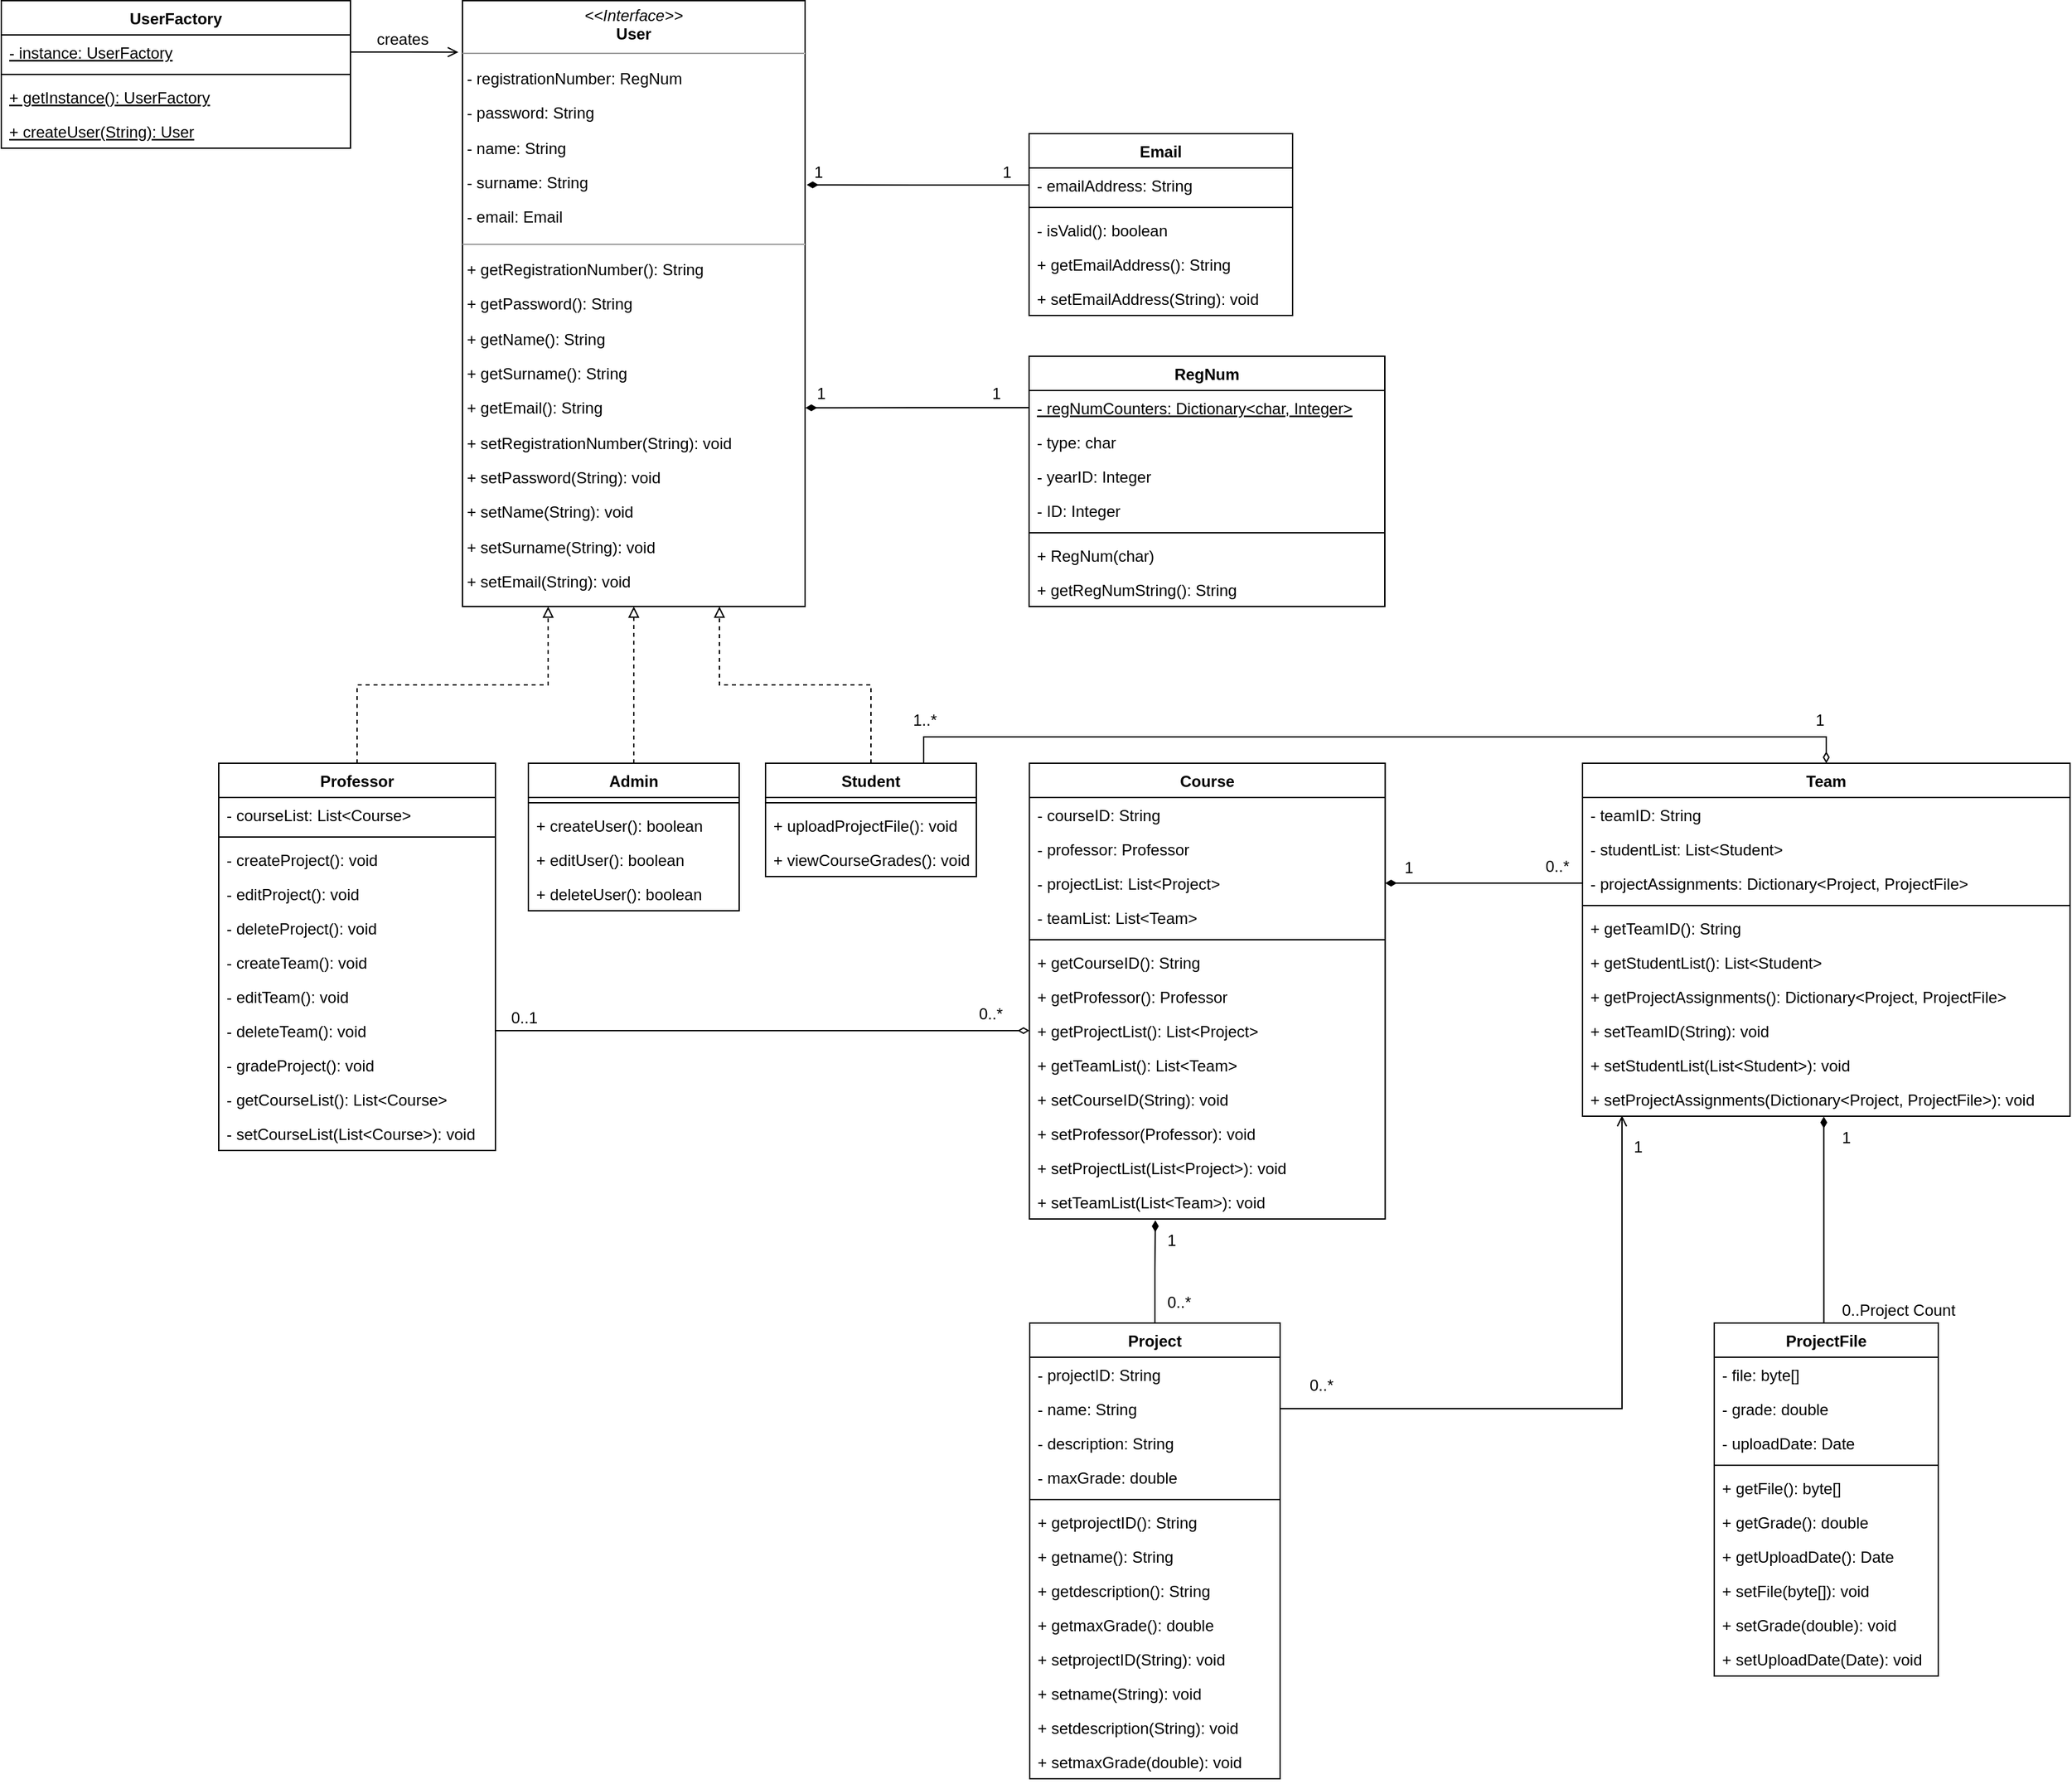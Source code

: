 <mxfile version="10.6.7" type="device"><diagram id="9WLGYYXJXkkvw9LjVPhM" name="Page-1"><mxGraphModel dx="1162" dy="695" grid="1" gridSize="10" guides="1" tooltips="1" connect="1" arrows="1" fold="1" page="1" pageScale="1" pageWidth="850" pageHeight="1100" math="0" shadow="0"><root><mxCell id="0"/><mxCell id="1" parent="0"/><mxCell id="fTc-Evs3JfpYbLIohD-S-1" value="&lt;p style=&quot;margin: 0px ; margin-top: 4px ; text-align: center&quot;&gt;&lt;i&gt;&amp;lt;&amp;lt;Interface&amp;gt;&amp;gt;&lt;/i&gt;&lt;br&gt;&lt;b&gt;User&lt;/b&gt;&lt;/p&gt;&lt;hr size=&quot;1&quot;&gt;&lt;p&gt;&amp;nbsp;- registrationNumber: RegNum&lt;/p&gt;&lt;p&gt;&amp;nbsp;- password: String&lt;/p&gt;&lt;p&gt;&amp;nbsp;- name: String&lt;/p&gt;&lt;p&gt;&amp;nbsp;- surname: String&lt;/p&gt;&lt;p&gt;&amp;nbsp;- email: Email&lt;/p&gt;&lt;hr size=&quot;1&quot;&gt;&lt;p&gt;&amp;nbsp;+ getRegistrationNumber(): String&lt;/p&gt;&lt;p&gt;&amp;nbsp;+ getPassword(): String&lt;/p&gt;&lt;p&gt;&amp;nbsp;+ getName(): String&lt;/p&gt;&lt;p&gt;&amp;nbsp;+ getSurname(): String&lt;/p&gt;&lt;p&gt;&amp;nbsp;+ getEmail(): String&lt;/p&gt;&lt;p&gt;&amp;nbsp;+ setRegistrationNumber(String): void&lt;/p&gt;&lt;p&gt;&amp;nbsp;+ setPassword(String): void&lt;/p&gt;&lt;p&gt;&amp;nbsp;+ setName(String): void&lt;/p&gt;&lt;p&gt;&amp;nbsp;+ setSurname(String): void&lt;/p&gt;&lt;p&gt;&amp;nbsp;+ setEmail(String): void&lt;/p&gt;" style="verticalAlign=top;align=left;overflow=fill;fontSize=12;fontFamily=Helvetica;html=1;fillColor=none;" parent="1" vertex="1"><mxGeometry x="360" y="23.5" width="260" height="460" as="geometry"/></mxCell><mxCell id="fTc-Evs3JfpYbLIohD-S-7" value="RegNum" style="swimlane;fontStyle=1;align=center;verticalAlign=top;childLayout=stackLayout;horizontal=1;startSize=26;horizontalStack=0;resizeParent=1;resizeParentMax=0;resizeLast=0;collapsible=1;marginBottom=0;" parent="1" vertex="1"><mxGeometry x="790" y="293.5" width="270" height="190" as="geometry"/></mxCell><mxCell id="fTc-Evs3JfpYbLIohD-S-19" value="- regNumCounters: Dictionary&lt;char, Integer&gt;" style="text;strokeColor=none;fillColor=none;align=left;verticalAlign=top;spacingLeft=4;spacingRight=4;overflow=hidden;rotatable=0;points=[[0,0.5],[1,0.5]];portConstraint=eastwest;fontStyle=4" parent="fTc-Evs3JfpYbLIohD-S-7" vertex="1"><mxGeometry y="26" width="270" height="26" as="geometry"/></mxCell><mxCell id="fTc-Evs3JfpYbLIohD-S-8" value="- type: char" style="text;strokeColor=none;fillColor=none;align=left;verticalAlign=top;spacingLeft=4;spacingRight=4;overflow=hidden;rotatable=0;points=[[0,0.5],[1,0.5]];portConstraint=eastwest;" parent="fTc-Evs3JfpYbLIohD-S-7" vertex="1"><mxGeometry y="52" width="270" height="26" as="geometry"/></mxCell><mxCell id="fTc-Evs3JfpYbLIohD-S-11" value="- yearID: Integer" style="text;strokeColor=none;fillColor=none;align=left;verticalAlign=top;spacingLeft=4;spacingRight=4;overflow=hidden;rotatable=0;points=[[0,0.5],[1,0.5]];portConstraint=eastwest;" parent="fTc-Evs3JfpYbLIohD-S-7" vertex="1"><mxGeometry y="78" width="270" height="26" as="geometry"/></mxCell><mxCell id="fTc-Evs3JfpYbLIohD-S-12" value="- ID: Integer" style="text;strokeColor=none;fillColor=none;align=left;verticalAlign=top;spacingLeft=4;spacingRight=4;overflow=hidden;rotatable=0;points=[[0,0.5],[1,0.5]];portConstraint=eastwest;" parent="fTc-Evs3JfpYbLIohD-S-7" vertex="1"><mxGeometry y="104" width="270" height="26" as="geometry"/></mxCell><mxCell id="fTc-Evs3JfpYbLIohD-S-9" value="" style="line;strokeWidth=1;fillColor=none;align=left;verticalAlign=middle;spacingTop=-1;spacingLeft=3;spacingRight=3;rotatable=0;labelPosition=right;points=[];portConstraint=eastwest;" parent="fTc-Evs3JfpYbLIohD-S-7" vertex="1"><mxGeometry y="130" width="270" height="8" as="geometry"/></mxCell><mxCell id="fTc-Evs3JfpYbLIohD-S-10" value="+ RegNum(char)" style="text;strokeColor=none;fillColor=none;align=left;verticalAlign=top;spacingLeft=4;spacingRight=4;overflow=hidden;rotatable=0;points=[[0,0.5],[1,0.5]];portConstraint=eastwest;" parent="fTc-Evs3JfpYbLIohD-S-7" vertex="1"><mxGeometry y="138" width="270" height="26" as="geometry"/></mxCell><mxCell id="fTc-Evs3JfpYbLIohD-S-24" value="+ getRegNumString(): String" style="text;strokeColor=none;fillColor=none;align=left;verticalAlign=top;spacingLeft=4;spacingRight=4;overflow=hidden;rotatable=0;points=[[0,0.5],[1,0.5]];portConstraint=eastwest;" parent="fTc-Evs3JfpYbLIohD-S-7" vertex="1"><mxGeometry y="164" width="270" height="26" as="geometry"/></mxCell><mxCell id="fTc-Evs3JfpYbLIohD-S-140" style="edgeStyle=orthogonalEdgeStyle;rounded=0;orthogonalLoop=1;jettySize=auto;html=1;exitX=0.5;exitY=0;exitDx=0;exitDy=0;entryX=0.5;entryY=1;entryDx=0;entryDy=0;endArrow=block;endFill=0;dashed=1;" parent="1" source="fTc-Evs3JfpYbLIohD-S-25" target="fTc-Evs3JfpYbLIohD-S-1" edge="1"><mxGeometry relative="1" as="geometry"/></mxCell><mxCell id="fTc-Evs3JfpYbLIohD-S-25" value="Admin" style="swimlane;fontStyle=1;align=center;verticalAlign=top;childLayout=stackLayout;horizontal=1;startSize=26;horizontalStack=0;resizeParent=1;resizeParentMax=0;resizeLast=0;collapsible=1;marginBottom=0;fillColor=none;" parent="1" vertex="1"><mxGeometry x="410" y="602.5" width="160" height="112" as="geometry"/></mxCell><mxCell id="fTc-Evs3JfpYbLIohD-S-27" value="" style="line;strokeWidth=1;fillColor=none;align=left;verticalAlign=middle;spacingTop=-1;spacingLeft=3;spacingRight=3;rotatable=0;labelPosition=right;points=[];portConstraint=eastwest;" parent="fTc-Evs3JfpYbLIohD-S-25" vertex="1"><mxGeometry y="26" width="160" height="8" as="geometry"/></mxCell><mxCell id="fTc-Evs3JfpYbLIohD-S-28" value="+ createUser(): boolean" style="text;strokeColor=none;fillColor=none;align=left;verticalAlign=top;spacingLeft=4;spacingRight=4;overflow=hidden;rotatable=0;points=[[0,0.5],[1,0.5]];portConstraint=eastwest;" parent="fTc-Evs3JfpYbLIohD-S-25" vertex="1"><mxGeometry y="34" width="160" height="26" as="geometry"/></mxCell><mxCell id="fTc-Evs3JfpYbLIohD-S-38" value="+ editUser(): boolean" style="text;strokeColor=none;fillColor=none;align=left;verticalAlign=top;spacingLeft=4;spacingRight=4;overflow=hidden;rotatable=0;points=[[0,0.5],[1,0.5]];portConstraint=eastwest;" parent="fTc-Evs3JfpYbLIohD-S-25" vertex="1"><mxGeometry y="60" width="160" height="26" as="geometry"/></mxCell><mxCell id="fTc-Evs3JfpYbLIohD-S-39" value="+ deleteUser(): boolean" style="text;strokeColor=none;fillColor=none;align=left;verticalAlign=top;spacingLeft=4;spacingRight=4;overflow=hidden;rotatable=0;points=[[0,0.5],[1,0.5]];portConstraint=eastwest;" parent="fTc-Evs3JfpYbLIohD-S-25" vertex="1"><mxGeometry y="86" width="160" height="26" as="geometry"/></mxCell><mxCell id="fTc-Evs3JfpYbLIohD-S-144" style="edgeStyle=orthogonalEdgeStyle;rounded=0;orthogonalLoop=1;jettySize=auto;html=1;exitX=0.5;exitY=0;exitDx=0;exitDy=0;entryX=0.75;entryY=1;entryDx=0;entryDy=0;dashed=1;endArrow=block;endFill=0;" parent="1" source="fTc-Evs3JfpYbLIohD-S-29" target="fTc-Evs3JfpYbLIohD-S-1" edge="1"><mxGeometry relative="1" as="geometry"/></mxCell><mxCell id="fTc-Evs3JfpYbLIohD-S-29" value="Student" style="swimlane;fontStyle=1;align=center;verticalAlign=top;childLayout=stackLayout;horizontal=1;startSize=26;horizontalStack=0;resizeParent=1;resizeParentMax=0;resizeLast=0;collapsible=1;marginBottom=0;fillColor=none;" parent="1" vertex="1"><mxGeometry x="590" y="602.5" width="160" height="86" as="geometry"/></mxCell><mxCell id="fTc-Evs3JfpYbLIohD-S-31" value="" style="line;strokeWidth=1;fillColor=none;align=left;verticalAlign=middle;spacingTop=-1;spacingLeft=3;spacingRight=3;rotatable=0;labelPosition=right;points=[];portConstraint=eastwest;" parent="fTc-Evs3JfpYbLIohD-S-29" vertex="1"><mxGeometry y="26" width="160" height="8" as="geometry"/></mxCell><mxCell id="fTc-Evs3JfpYbLIohD-S-32" value="+ uploadProjectFile(): void" style="text;strokeColor=none;fillColor=none;align=left;verticalAlign=top;spacingLeft=4;spacingRight=4;overflow=hidden;rotatable=0;points=[[0,0.5],[1,0.5]];portConstraint=eastwest;" parent="fTc-Evs3JfpYbLIohD-S-29" vertex="1"><mxGeometry y="34" width="160" height="26" as="geometry"/></mxCell><mxCell id="fTc-Evs3JfpYbLIohD-S-40" value="+ viewCourseGrades(): void" style="text;strokeColor=none;fillColor=none;align=left;verticalAlign=top;spacingLeft=4;spacingRight=4;overflow=hidden;rotatable=0;points=[[0,0.5],[1,0.5]];portConstraint=eastwest;" parent="fTc-Evs3JfpYbLIohD-S-29" vertex="1"><mxGeometry y="60" width="160" height="26" as="geometry"/></mxCell><mxCell id="fTc-Evs3JfpYbLIohD-S-143" style="edgeStyle=orthogonalEdgeStyle;rounded=0;orthogonalLoop=1;jettySize=auto;html=1;exitX=0.5;exitY=0;exitDx=0;exitDy=0;entryX=0.25;entryY=1;entryDx=0;entryDy=0;dashed=1;endArrow=block;endFill=0;" parent="1" source="fTc-Evs3JfpYbLIohD-S-33" target="fTc-Evs3JfpYbLIohD-S-1" edge="1"><mxGeometry relative="1" as="geometry"/></mxCell><mxCell id="fTc-Evs3JfpYbLIohD-S-33" value="Professor" style="swimlane;fontStyle=1;align=center;verticalAlign=top;childLayout=stackLayout;horizontal=1;startSize=26;horizontalStack=0;resizeParent=1;resizeParentMax=0;resizeLast=0;collapsible=1;marginBottom=0;fillColor=none;" parent="1" vertex="1"><mxGeometry x="175" y="602.5" width="210" height="294" as="geometry"/></mxCell><mxCell id="fTc-Evs3JfpYbLIohD-S-34" value="- courseList: List&lt;Course&gt;" style="text;strokeColor=none;fillColor=none;align=left;verticalAlign=top;spacingLeft=4;spacingRight=4;overflow=hidden;rotatable=0;points=[[0,0.5],[1,0.5]];portConstraint=eastwest;" parent="fTc-Evs3JfpYbLIohD-S-33" vertex="1"><mxGeometry y="26" width="210" height="26" as="geometry"/></mxCell><mxCell id="fTc-Evs3JfpYbLIohD-S-35" value="" style="line;strokeWidth=1;fillColor=none;align=left;verticalAlign=middle;spacingTop=-1;spacingLeft=3;spacingRight=3;rotatable=0;labelPosition=right;points=[];portConstraint=eastwest;" parent="fTc-Evs3JfpYbLIohD-S-33" vertex="1"><mxGeometry y="52" width="210" height="8" as="geometry"/></mxCell><mxCell id="fTc-Evs3JfpYbLIohD-S-36" value="- createProject(): void" style="text;strokeColor=none;fillColor=none;align=left;verticalAlign=top;spacingLeft=4;spacingRight=4;overflow=hidden;rotatable=0;points=[[0,0.5],[1,0.5]];portConstraint=eastwest;" parent="fTc-Evs3JfpYbLIohD-S-33" vertex="1"><mxGeometry y="60" width="210" height="26" as="geometry"/></mxCell><mxCell id="fTc-Evs3JfpYbLIohD-S-112" value="- editProject(): void" style="text;strokeColor=none;fillColor=none;align=left;verticalAlign=top;spacingLeft=4;spacingRight=4;overflow=hidden;rotatable=0;points=[[0,0.5],[1,0.5]];portConstraint=eastwest;" parent="fTc-Evs3JfpYbLIohD-S-33" vertex="1"><mxGeometry y="86" width="210" height="26" as="geometry"/></mxCell><mxCell id="fTc-Evs3JfpYbLIohD-S-123" value="- deleteProject(): void" style="text;strokeColor=none;fillColor=none;align=left;verticalAlign=top;spacingLeft=4;spacingRight=4;overflow=hidden;rotatable=0;points=[[0,0.5],[1,0.5]];portConstraint=eastwest;" parent="fTc-Evs3JfpYbLIohD-S-33" vertex="1"><mxGeometry y="112" width="210" height="26" as="geometry"/></mxCell><mxCell id="fTc-Evs3JfpYbLIohD-S-124" value="- createTeam(): void" style="text;strokeColor=none;fillColor=none;align=left;verticalAlign=top;spacingLeft=4;spacingRight=4;overflow=hidden;rotatable=0;points=[[0,0.5],[1,0.5]];portConstraint=eastwest;" parent="fTc-Evs3JfpYbLIohD-S-33" vertex="1"><mxGeometry y="138" width="210" height="26" as="geometry"/></mxCell><mxCell id="fTc-Evs3JfpYbLIohD-S-125" value="- editTeam(): void" style="text;strokeColor=none;fillColor=none;align=left;verticalAlign=top;spacingLeft=4;spacingRight=4;overflow=hidden;rotatable=0;points=[[0,0.5],[1,0.5]];portConstraint=eastwest;" parent="fTc-Evs3JfpYbLIohD-S-33" vertex="1"><mxGeometry y="164" width="210" height="26" as="geometry"/></mxCell><mxCell id="fTc-Evs3JfpYbLIohD-S-126" value="- deleteTeam(): void" style="text;strokeColor=none;fillColor=none;align=left;verticalAlign=top;spacingLeft=4;spacingRight=4;overflow=hidden;rotatable=0;points=[[0,0.5],[1,0.5]];portConstraint=eastwest;" parent="fTc-Evs3JfpYbLIohD-S-33" vertex="1"><mxGeometry y="190" width="210" height="26" as="geometry"/></mxCell><mxCell id="fTc-Evs3JfpYbLIohD-S-127" value="- gradeProject(): void" style="text;strokeColor=none;fillColor=none;align=left;verticalAlign=top;spacingLeft=4;spacingRight=4;overflow=hidden;rotatable=0;points=[[0,0.5],[1,0.5]];portConstraint=eastwest;" parent="fTc-Evs3JfpYbLIohD-S-33" vertex="1"><mxGeometry y="216" width="210" height="26" as="geometry"/></mxCell><mxCell id="fTc-Evs3JfpYbLIohD-S-128" value="- getCourseList(): List&lt;Course&gt;" style="text;strokeColor=none;fillColor=none;align=left;verticalAlign=top;spacingLeft=4;spacingRight=4;overflow=hidden;rotatable=0;points=[[0,0.5],[1,0.5]];portConstraint=eastwest;" parent="fTc-Evs3JfpYbLIohD-S-33" vertex="1"><mxGeometry y="242" width="210" height="26" as="geometry"/></mxCell><mxCell id="fTc-Evs3JfpYbLIohD-S-129" value="- setCourseList(List&lt;Course&gt;): void" style="text;strokeColor=none;fillColor=none;align=left;verticalAlign=top;spacingLeft=4;spacingRight=4;overflow=hidden;rotatable=0;points=[[0,0.5],[1,0.5]];portConstraint=eastwest;" parent="fTc-Evs3JfpYbLIohD-S-33" vertex="1"><mxGeometry y="268" width="210" height="26" as="geometry"/></mxCell><mxCell id="fTc-Evs3JfpYbLIohD-S-41" value="Email" style="swimlane;fontStyle=1;align=center;verticalAlign=top;childLayout=stackLayout;horizontal=1;startSize=26;horizontalStack=0;resizeParent=1;resizeParentMax=0;resizeLast=0;collapsible=1;marginBottom=0;fillColor=none;" parent="1" vertex="1"><mxGeometry x="790" y="124.5" width="200" height="138" as="geometry"/></mxCell><mxCell id="fTc-Evs3JfpYbLIohD-S-42" value="- emailAddress: String" style="text;strokeColor=none;fillColor=none;align=left;verticalAlign=top;spacingLeft=4;spacingRight=4;overflow=hidden;rotatable=0;points=[[0,0.5],[1,0.5]];portConstraint=eastwest;" parent="fTc-Evs3JfpYbLIohD-S-41" vertex="1"><mxGeometry y="26" width="200" height="26" as="geometry"/></mxCell><mxCell id="fTc-Evs3JfpYbLIohD-S-43" value="" style="line;strokeWidth=1;fillColor=none;align=left;verticalAlign=middle;spacingTop=-1;spacingLeft=3;spacingRight=3;rotatable=0;labelPosition=right;points=[];portConstraint=eastwest;" parent="fTc-Evs3JfpYbLIohD-S-41" vertex="1"><mxGeometry y="52" width="200" height="8" as="geometry"/></mxCell><mxCell id="fTc-Evs3JfpYbLIohD-S-46" value="- isValid(): boolean" style="text;strokeColor=none;fillColor=none;align=left;verticalAlign=top;spacingLeft=4;spacingRight=4;overflow=hidden;rotatable=0;points=[[0,0.5],[1,0.5]];portConstraint=eastwest;" parent="fTc-Evs3JfpYbLIohD-S-41" vertex="1"><mxGeometry y="60" width="200" height="26" as="geometry"/></mxCell><mxCell id="fTc-Evs3JfpYbLIohD-S-44" value="+ getEmailAddress(): String" style="text;strokeColor=none;fillColor=none;align=left;verticalAlign=top;spacingLeft=4;spacingRight=4;overflow=hidden;rotatable=0;points=[[0,0.5],[1,0.5]];portConstraint=eastwest;" parent="fTc-Evs3JfpYbLIohD-S-41" vertex="1"><mxGeometry y="86" width="200" height="26" as="geometry"/></mxCell><mxCell id="fTc-Evs3JfpYbLIohD-S-45" value="+ setEmailAddress(String): void" style="text;strokeColor=none;fillColor=none;align=left;verticalAlign=top;spacingLeft=4;spacingRight=4;overflow=hidden;rotatable=0;points=[[0,0.5],[1,0.5]];portConstraint=eastwest;" parent="fTc-Evs3JfpYbLIohD-S-41" vertex="1"><mxGeometry y="112" width="200" height="26" as="geometry"/></mxCell><mxCell id="fTc-Evs3JfpYbLIohD-S-54" value="Course" style="swimlane;fontStyle=1;align=center;verticalAlign=top;childLayout=stackLayout;horizontal=1;startSize=26;horizontalStack=0;resizeParent=1;resizeParentMax=0;resizeLast=0;collapsible=1;marginBottom=0;fillColor=none;" parent="1" vertex="1"><mxGeometry x="790.25" y="602.5" width="270" height="346" as="geometry"/></mxCell><mxCell id="fTc-Evs3JfpYbLIohD-S-55" value="- courseID: String" style="text;strokeColor=none;fillColor=none;align=left;verticalAlign=top;spacingLeft=4;spacingRight=4;overflow=hidden;rotatable=0;points=[[0,0.5],[1,0.5]];portConstraint=eastwest;" parent="fTc-Evs3JfpYbLIohD-S-54" vertex="1"><mxGeometry y="26" width="270" height="26" as="geometry"/></mxCell><mxCell id="fTc-Evs3JfpYbLIohD-S-58" value="- professor: Professor" style="text;strokeColor=none;fillColor=none;align=left;verticalAlign=top;spacingLeft=4;spacingRight=4;overflow=hidden;rotatable=0;points=[[0,0.5],[1,0.5]];portConstraint=eastwest;" parent="fTc-Evs3JfpYbLIohD-S-54" vertex="1"><mxGeometry y="52" width="270" height="26" as="geometry"/></mxCell><mxCell id="fTc-Evs3JfpYbLIohD-S-59" value="- projectList: List&lt;Project&gt;" style="text;strokeColor=none;fillColor=none;align=left;verticalAlign=top;spacingLeft=4;spacingRight=4;overflow=hidden;rotatable=0;points=[[0,0.5],[1,0.5]];portConstraint=eastwest;" parent="fTc-Evs3JfpYbLIohD-S-54" vertex="1"><mxGeometry y="78" width="270" height="26" as="geometry"/></mxCell><mxCell id="fTc-Evs3JfpYbLIohD-S-62" value="- teamList: List&lt;Team&gt;" style="text;strokeColor=none;fillColor=none;align=left;verticalAlign=top;spacingLeft=4;spacingRight=4;overflow=hidden;rotatable=0;points=[[0,0.5],[1,0.5]];portConstraint=eastwest;" parent="fTc-Evs3JfpYbLIohD-S-54" vertex="1"><mxGeometry y="104" width="270" height="26" as="geometry"/></mxCell><mxCell id="fTc-Evs3JfpYbLIohD-S-56" value="" style="line;strokeWidth=1;fillColor=none;align=left;verticalAlign=middle;spacingTop=-1;spacingLeft=3;spacingRight=3;rotatable=0;labelPosition=right;points=[];portConstraint=eastwest;" parent="fTc-Evs3JfpYbLIohD-S-54" vertex="1"><mxGeometry y="130" width="270" height="8" as="geometry"/></mxCell><mxCell id="fTc-Evs3JfpYbLIohD-S-57" value="+ getCourseID(): String" style="text;strokeColor=none;fillColor=none;align=left;verticalAlign=top;spacingLeft=4;spacingRight=4;overflow=hidden;rotatable=0;points=[[0,0.5],[1,0.5]];portConstraint=eastwest;" parent="fTc-Evs3JfpYbLIohD-S-54" vertex="1"><mxGeometry y="138" width="270" height="26" as="geometry"/></mxCell><mxCell id="fTc-Evs3JfpYbLIohD-S-60" value="+ getProfessor(): Professor" style="text;strokeColor=none;fillColor=none;align=left;verticalAlign=top;spacingLeft=4;spacingRight=4;overflow=hidden;rotatable=0;points=[[0,0.5],[1,0.5]];portConstraint=eastwest;" parent="fTc-Evs3JfpYbLIohD-S-54" vertex="1"><mxGeometry y="164" width="270" height="26" as="geometry"/></mxCell><mxCell id="fTc-Evs3JfpYbLIohD-S-61" value="+ getProjectList(): List&lt;Project&gt;" style="text;strokeColor=none;fillColor=none;align=left;verticalAlign=top;spacingLeft=4;spacingRight=4;overflow=hidden;rotatable=0;points=[[0,0.5],[1,0.5]];portConstraint=eastwest;" parent="fTc-Evs3JfpYbLIohD-S-54" vertex="1"><mxGeometry y="190" width="270" height="26" as="geometry"/></mxCell><mxCell id="fTc-Evs3JfpYbLIohD-S-75" value="+ getTeamList(): List&lt;Team&gt;" style="text;strokeColor=none;fillColor=none;align=left;verticalAlign=top;spacingLeft=4;spacingRight=4;overflow=hidden;rotatable=0;points=[[0,0.5],[1,0.5]];portConstraint=eastwest;" parent="fTc-Evs3JfpYbLIohD-S-54" vertex="1"><mxGeometry y="216" width="270" height="26" as="geometry"/></mxCell><mxCell id="fTc-Evs3JfpYbLIohD-S-72" value="+ setCourseID(String): void" style="text;strokeColor=none;fillColor=none;align=left;verticalAlign=top;spacingLeft=4;spacingRight=4;overflow=hidden;rotatable=0;points=[[0,0.5],[1,0.5]];portConstraint=eastwest;" parent="fTc-Evs3JfpYbLIohD-S-54" vertex="1"><mxGeometry y="242" width="270" height="26" as="geometry"/></mxCell><mxCell id="fTc-Evs3JfpYbLIohD-S-73" value="+ setProfessor(Professor): void" style="text;strokeColor=none;fillColor=none;align=left;verticalAlign=top;spacingLeft=4;spacingRight=4;overflow=hidden;rotatable=0;points=[[0,0.5],[1,0.5]];portConstraint=eastwest;" parent="fTc-Evs3JfpYbLIohD-S-54" vertex="1"><mxGeometry y="268" width="270" height="26" as="geometry"/></mxCell><mxCell id="fTc-Evs3JfpYbLIohD-S-74" value="+ setProjectList(List&lt;Project&gt;): void" style="text;strokeColor=none;fillColor=none;align=left;verticalAlign=top;spacingLeft=4;spacingRight=4;overflow=hidden;rotatable=0;points=[[0,0.5],[1,0.5]];portConstraint=eastwest;" parent="fTc-Evs3JfpYbLIohD-S-54" vertex="1"><mxGeometry y="294" width="270" height="26" as="geometry"/></mxCell><mxCell id="fTc-Evs3JfpYbLIohD-S-63" value="+ setTeamList(List&lt;Team&gt;): void" style="text;strokeColor=none;fillColor=none;align=left;verticalAlign=top;spacingLeft=4;spacingRight=4;overflow=hidden;rotatable=0;points=[[0,0.5],[1,0.5]];portConstraint=eastwest;" parent="fTc-Evs3JfpYbLIohD-S-54" vertex="1"><mxGeometry y="320" width="270" height="26" as="geometry"/></mxCell><mxCell id="fTc-Evs3JfpYbLIohD-S-155" style="edgeStyle=orthogonalEdgeStyle;rounded=0;orthogonalLoop=1;jettySize=auto;html=1;exitX=0.5;exitY=0;exitDx=0;exitDy=0;entryX=0.354;entryY=1.038;entryDx=0;entryDy=0;entryPerimeter=0;startArrow=none;startFill=0;endArrow=diamondThin;endFill=1;" parent="1" source="fTc-Evs3JfpYbLIohD-S-76" target="fTc-Evs3JfpYbLIohD-S-63" edge="1"><mxGeometry relative="1" as="geometry"/></mxCell><mxCell id="fTc-Evs3JfpYbLIohD-S-76" value="Project" style="swimlane;fontStyle=1;align=center;verticalAlign=top;childLayout=stackLayout;horizontal=1;startSize=26;horizontalStack=0;resizeParent=1;resizeParentMax=0;resizeLast=0;collapsible=1;marginBottom=0;fillColor=none;" parent="1" vertex="1"><mxGeometry x="790.5" y="1027.5" width="190" height="346" as="geometry"/></mxCell><mxCell id="fTc-Evs3JfpYbLIohD-S-77" value="- projectID: String" style="text;strokeColor=none;fillColor=none;align=left;verticalAlign=top;spacingLeft=4;spacingRight=4;overflow=hidden;rotatable=0;points=[[0,0.5],[1,0.5]];portConstraint=eastwest;" parent="fTc-Evs3JfpYbLIohD-S-76" vertex="1"><mxGeometry y="26" width="190" height="26" as="geometry"/></mxCell><mxCell id="fTc-Evs3JfpYbLIohD-S-97" value="- name: String" style="text;strokeColor=none;fillColor=none;align=left;verticalAlign=top;spacingLeft=4;spacingRight=4;overflow=hidden;rotatable=0;points=[[0,0.5],[1,0.5]];portConstraint=eastwest;" parent="fTc-Evs3JfpYbLIohD-S-76" vertex="1"><mxGeometry y="52" width="190" height="26" as="geometry"/></mxCell><mxCell id="fTc-Evs3JfpYbLIohD-S-98" value="- description: String" style="text;strokeColor=none;fillColor=none;align=left;verticalAlign=top;spacingLeft=4;spacingRight=4;overflow=hidden;rotatable=0;points=[[0,0.5],[1,0.5]];portConstraint=eastwest;" parent="fTc-Evs3JfpYbLIohD-S-76" vertex="1"><mxGeometry y="78" width="190" height="26" as="geometry"/></mxCell><mxCell id="fTc-Evs3JfpYbLIohD-S-99" value="- maxGrade: double" style="text;strokeColor=none;fillColor=none;align=left;verticalAlign=top;spacingLeft=4;spacingRight=4;overflow=hidden;rotatable=0;points=[[0,0.5],[1,0.5]];portConstraint=eastwest;" parent="fTc-Evs3JfpYbLIohD-S-76" vertex="1"><mxGeometry y="104" width="190" height="26" as="geometry"/></mxCell><mxCell id="fTc-Evs3JfpYbLIohD-S-78" value="" style="line;strokeWidth=1;fillColor=none;align=left;verticalAlign=middle;spacingTop=-1;spacingLeft=3;spacingRight=3;rotatable=0;labelPosition=right;points=[];portConstraint=eastwest;" parent="fTc-Evs3JfpYbLIohD-S-76" vertex="1"><mxGeometry y="130" width="190" height="8" as="geometry"/></mxCell><mxCell id="fTc-Evs3JfpYbLIohD-S-79" value="+ getprojectID(): String" style="text;strokeColor=none;fillColor=none;align=left;verticalAlign=top;spacingLeft=4;spacingRight=4;overflow=hidden;rotatable=0;points=[[0,0.5],[1,0.5]];portConstraint=eastwest;" parent="fTc-Evs3JfpYbLIohD-S-76" vertex="1"><mxGeometry y="138" width="190" height="26" as="geometry"/></mxCell><mxCell id="fTc-Evs3JfpYbLIohD-S-105" value="+ getname(): String" style="text;strokeColor=none;fillColor=none;align=left;verticalAlign=top;spacingLeft=4;spacingRight=4;overflow=hidden;rotatable=0;points=[[0,0.5],[1,0.5]];portConstraint=eastwest;" parent="fTc-Evs3JfpYbLIohD-S-76" vertex="1"><mxGeometry y="164" width="190" height="26" as="geometry"/></mxCell><mxCell id="fTc-Evs3JfpYbLIohD-S-106" value="+ getdescription(): String" style="text;strokeColor=none;fillColor=none;align=left;verticalAlign=top;spacingLeft=4;spacingRight=4;overflow=hidden;rotatable=0;points=[[0,0.5],[1,0.5]];portConstraint=eastwest;" parent="fTc-Evs3JfpYbLIohD-S-76" vertex="1"><mxGeometry y="190" width="190" height="26" as="geometry"/></mxCell><mxCell id="fTc-Evs3JfpYbLIohD-S-107" value="+ getmaxGrade(): double" style="text;strokeColor=none;fillColor=none;align=left;verticalAlign=top;spacingLeft=4;spacingRight=4;overflow=hidden;rotatable=0;points=[[0,0.5],[1,0.5]];portConstraint=eastwest;" parent="fTc-Evs3JfpYbLIohD-S-76" vertex="1"><mxGeometry y="216" width="190" height="26" as="geometry"/></mxCell><mxCell id="fTc-Evs3JfpYbLIohD-S-108" value="+ setprojectID(String): void" style="text;strokeColor=none;fillColor=none;align=left;verticalAlign=top;spacingLeft=4;spacingRight=4;overflow=hidden;rotatable=0;points=[[0,0.5],[1,0.5]];portConstraint=eastwest;" parent="fTc-Evs3JfpYbLIohD-S-76" vertex="1"><mxGeometry y="242" width="190" height="26" as="geometry"/></mxCell><mxCell id="fTc-Evs3JfpYbLIohD-S-109" value="+ setname(String): void" style="text;strokeColor=none;fillColor=none;align=left;verticalAlign=top;spacingLeft=4;spacingRight=4;overflow=hidden;rotatable=0;points=[[0,0.5],[1,0.5]];portConstraint=eastwest;" parent="fTc-Evs3JfpYbLIohD-S-76" vertex="1"><mxGeometry y="268" width="190" height="26" as="geometry"/></mxCell><mxCell id="fTc-Evs3JfpYbLIohD-S-110" value="+ setdescription(String): void" style="text;strokeColor=none;fillColor=none;align=left;verticalAlign=top;spacingLeft=4;spacingRight=4;overflow=hidden;rotatable=0;points=[[0,0.5],[1,0.5]];portConstraint=eastwest;" parent="fTc-Evs3JfpYbLIohD-S-76" vertex="1"><mxGeometry y="294" width="190" height="26" as="geometry"/></mxCell><mxCell id="fTc-Evs3JfpYbLIohD-S-111" value="+ setmaxGrade(double): void" style="text;strokeColor=none;fillColor=none;align=left;verticalAlign=top;spacingLeft=4;spacingRight=4;overflow=hidden;rotatable=0;points=[[0,0.5],[1,0.5]];portConstraint=eastwest;" parent="fTc-Evs3JfpYbLIohD-S-76" vertex="1"><mxGeometry y="320" width="190" height="26" as="geometry"/></mxCell><mxCell id="CNsYhqLsDQhtOM8kM7J--1" style="edgeStyle=orthogonalEdgeStyle;rounded=0;orthogonalLoop=1;jettySize=auto;html=1;exitX=0.5;exitY=0;exitDx=0;exitDy=0;entryX=0.75;entryY=0;entryDx=0;entryDy=0;endArrow=none;endFill=0;startArrow=diamondThin;startFill=0;" edge="1" parent="1" source="fTc-Evs3JfpYbLIohD-S-80" target="fTc-Evs3JfpYbLIohD-S-29"><mxGeometry relative="1" as="geometry"/></mxCell><mxCell id="fTc-Evs3JfpYbLIohD-S-80" value="Team" style="swimlane;fontStyle=1;align=center;verticalAlign=top;childLayout=stackLayout;horizontal=1;startSize=26;horizontalStack=0;resizeParent=1;resizeParentMax=0;resizeLast=0;collapsible=1;marginBottom=0;fillColor=none;" parent="1" vertex="1"><mxGeometry x="1210" y="602.5" width="370" height="268" as="geometry"/></mxCell><mxCell id="fTc-Evs3JfpYbLIohD-S-81" value="- teamID: String" style="text;strokeColor=none;fillColor=none;align=left;verticalAlign=top;spacingLeft=4;spacingRight=4;overflow=hidden;rotatable=0;points=[[0,0.5],[1,0.5]];portConstraint=eastwest;" parent="fTc-Evs3JfpYbLIohD-S-80" vertex="1"><mxGeometry y="26" width="370" height="26" as="geometry"/></mxCell><mxCell id="fTc-Evs3JfpYbLIohD-S-84" value="- studentList: List&lt;Student&gt;" style="text;strokeColor=none;fillColor=none;align=left;verticalAlign=top;spacingLeft=4;spacingRight=4;overflow=hidden;rotatable=0;points=[[0,0.5],[1,0.5]];portConstraint=eastwest;" parent="fTc-Evs3JfpYbLIohD-S-80" vertex="1"><mxGeometry y="52" width="370" height="26" as="geometry"/></mxCell><mxCell id="fTc-Evs3JfpYbLIohD-S-85" value="- projectAssignments: Dictionary&lt;Project, ProjectFile&gt;" style="text;strokeColor=none;fillColor=none;align=left;verticalAlign=top;spacingLeft=4;spacingRight=4;overflow=hidden;rotatable=0;points=[[0,0.5],[1,0.5]];portConstraint=eastwest;" parent="fTc-Evs3JfpYbLIohD-S-80" vertex="1"><mxGeometry y="78" width="370" height="26" as="geometry"/></mxCell><mxCell id="fTc-Evs3JfpYbLIohD-S-82" value="" style="line;strokeWidth=1;fillColor=none;align=left;verticalAlign=middle;spacingTop=-1;spacingLeft=3;spacingRight=3;rotatable=0;labelPosition=right;points=[];portConstraint=eastwest;" parent="fTc-Evs3JfpYbLIohD-S-80" vertex="1"><mxGeometry y="104" width="370" height="8" as="geometry"/></mxCell><mxCell id="fTc-Evs3JfpYbLIohD-S-83" value="+ getTeamID(): String" style="text;strokeColor=none;fillColor=none;align=left;verticalAlign=top;spacingLeft=4;spacingRight=4;overflow=hidden;rotatable=0;points=[[0,0.5],[1,0.5]];portConstraint=eastwest;" parent="fTc-Evs3JfpYbLIohD-S-80" vertex="1"><mxGeometry y="112" width="370" height="26" as="geometry"/></mxCell><mxCell id="fTc-Evs3JfpYbLIohD-S-100" value="+ getStudentList(): List&lt;Student&gt;" style="text;strokeColor=none;fillColor=none;align=left;verticalAlign=top;spacingLeft=4;spacingRight=4;overflow=hidden;rotatable=0;points=[[0,0.5],[1,0.5]];portConstraint=eastwest;" parent="fTc-Evs3JfpYbLIohD-S-80" vertex="1"><mxGeometry y="138" width="370" height="26" as="geometry"/></mxCell><mxCell id="fTc-Evs3JfpYbLIohD-S-101" value="+ getProjectAssignments(): Dictionary&lt;Project, ProjectFile&gt;" style="text;strokeColor=none;fillColor=none;align=left;verticalAlign=top;spacingLeft=4;spacingRight=4;overflow=hidden;rotatable=0;points=[[0,0.5],[1,0.5]];portConstraint=eastwest;" parent="fTc-Evs3JfpYbLIohD-S-80" vertex="1"><mxGeometry y="164" width="370" height="26" as="geometry"/></mxCell><mxCell id="fTc-Evs3JfpYbLIohD-S-102" value="+ setTeamID(String): void" style="text;strokeColor=none;fillColor=none;align=left;verticalAlign=top;spacingLeft=4;spacingRight=4;overflow=hidden;rotatable=0;points=[[0,0.5],[1,0.5]];portConstraint=eastwest;" parent="fTc-Evs3JfpYbLIohD-S-80" vertex="1"><mxGeometry y="190" width="370" height="26" as="geometry"/></mxCell><mxCell id="fTc-Evs3JfpYbLIohD-S-103" value="+ setStudentList(List&lt;Student&gt;): void" style="text;strokeColor=none;fillColor=none;align=left;verticalAlign=top;spacingLeft=4;spacingRight=4;overflow=hidden;rotatable=0;points=[[0,0.5],[1,0.5]];portConstraint=eastwest;" parent="fTc-Evs3JfpYbLIohD-S-80" vertex="1"><mxGeometry y="216" width="370" height="26" as="geometry"/></mxCell><mxCell id="fTc-Evs3JfpYbLIohD-S-104" value="+ setProjectAssignments(Dictionary&lt;Project, ProjectFile&gt;): void" style="text;strokeColor=none;fillColor=none;align=left;verticalAlign=top;spacingLeft=4;spacingRight=4;overflow=hidden;rotatable=0;points=[[0,0.5],[1,0.5]];portConstraint=eastwest;" parent="fTc-Evs3JfpYbLIohD-S-80" vertex="1"><mxGeometry y="242" width="370" height="26" as="geometry"/></mxCell><mxCell id="fTc-Evs3JfpYbLIohD-S-163" style="edgeStyle=orthogonalEdgeStyle;rounded=0;orthogonalLoop=1;jettySize=auto;html=1;exitX=0.5;exitY=0;exitDx=0;exitDy=0;entryX=0.495;entryY=1.01;entryDx=0;entryDy=0;entryPerimeter=0;startArrow=none;startFill=0;endArrow=diamondThin;endFill=1;" parent="1" source="fTc-Evs3JfpYbLIohD-S-86" target="fTc-Evs3JfpYbLIohD-S-104" edge="1"><mxGeometry relative="1" as="geometry"><Array as="points"><mxPoint x="1393" y="1028"/></Array></mxGeometry></mxCell><mxCell id="fTc-Evs3JfpYbLIohD-S-86" value="ProjectFile" style="swimlane;fontStyle=1;align=center;verticalAlign=top;childLayout=stackLayout;horizontal=1;startSize=26;horizontalStack=0;resizeParent=1;resizeParentMax=0;resizeLast=0;collapsible=1;marginBottom=0;fillColor=none;" parent="1" vertex="1"><mxGeometry x="1310" y="1027.5" width="170" height="268" as="geometry"/></mxCell><mxCell id="fTc-Evs3JfpYbLIohD-S-87" value="- file: byte[]" style="text;strokeColor=none;fillColor=none;align=left;verticalAlign=top;spacingLeft=4;spacingRight=4;overflow=hidden;rotatable=0;points=[[0,0.5],[1,0.5]];portConstraint=eastwest;" parent="fTc-Evs3JfpYbLIohD-S-86" vertex="1"><mxGeometry y="26" width="170" height="26" as="geometry"/></mxCell><mxCell id="fTc-Evs3JfpYbLIohD-S-90" value="- grade: double" style="text;strokeColor=none;fillColor=none;align=left;verticalAlign=top;spacingLeft=4;spacingRight=4;overflow=hidden;rotatable=0;points=[[0,0.5],[1,0.5]];portConstraint=eastwest;" parent="fTc-Evs3JfpYbLIohD-S-86" vertex="1"><mxGeometry y="52" width="170" height="26" as="geometry"/></mxCell><mxCell id="fTc-Evs3JfpYbLIohD-S-91" value="- uploadDate: Date" style="text;strokeColor=none;fillColor=none;align=left;verticalAlign=top;spacingLeft=4;spacingRight=4;overflow=hidden;rotatable=0;points=[[0,0.5],[1,0.5]];portConstraint=eastwest;" parent="fTc-Evs3JfpYbLIohD-S-86" vertex="1"><mxGeometry y="78" width="170" height="26" as="geometry"/></mxCell><mxCell id="fTc-Evs3JfpYbLIohD-S-88" value="" style="line;strokeWidth=1;fillColor=none;align=left;verticalAlign=middle;spacingTop=-1;spacingLeft=3;spacingRight=3;rotatable=0;labelPosition=right;points=[];portConstraint=eastwest;" parent="fTc-Evs3JfpYbLIohD-S-86" vertex="1"><mxGeometry y="104" width="170" height="8" as="geometry"/></mxCell><mxCell id="fTc-Evs3JfpYbLIohD-S-89" value="+ getFile(): byte[]" style="text;strokeColor=none;fillColor=none;align=left;verticalAlign=top;spacingLeft=4;spacingRight=4;overflow=hidden;rotatable=0;points=[[0,0.5],[1,0.5]];portConstraint=eastwest;" parent="fTc-Evs3JfpYbLIohD-S-86" vertex="1"><mxGeometry y="112" width="170" height="26" as="geometry"/></mxCell><mxCell id="fTc-Evs3JfpYbLIohD-S-92" value="+ getGrade(): double" style="text;strokeColor=none;fillColor=none;align=left;verticalAlign=top;spacingLeft=4;spacingRight=4;overflow=hidden;rotatable=0;points=[[0,0.5],[1,0.5]];portConstraint=eastwest;" parent="fTc-Evs3JfpYbLIohD-S-86" vertex="1"><mxGeometry y="138" width="170" height="26" as="geometry"/></mxCell><mxCell id="fTc-Evs3JfpYbLIohD-S-93" value="+ getUploadDate(): Date" style="text;strokeColor=none;fillColor=none;align=left;verticalAlign=top;spacingLeft=4;spacingRight=4;overflow=hidden;rotatable=0;points=[[0,0.5],[1,0.5]];portConstraint=eastwest;" parent="fTc-Evs3JfpYbLIohD-S-86" vertex="1"><mxGeometry y="164" width="170" height="26" as="geometry"/></mxCell><mxCell id="fTc-Evs3JfpYbLIohD-S-94" value="+ setFile(byte[]): void&#10;" style="text;strokeColor=none;fillColor=none;align=left;verticalAlign=top;spacingLeft=4;spacingRight=4;overflow=hidden;rotatable=0;points=[[0,0.5],[1,0.5]];portConstraint=eastwest;" parent="fTc-Evs3JfpYbLIohD-S-86" vertex="1"><mxGeometry y="190" width="170" height="26" as="geometry"/></mxCell><mxCell id="fTc-Evs3JfpYbLIohD-S-95" value="+ setGrade(double): void&#10;" style="text;strokeColor=none;fillColor=none;align=left;verticalAlign=top;spacingLeft=4;spacingRight=4;overflow=hidden;rotatable=0;points=[[0,0.5],[1,0.5]];portConstraint=eastwest;" parent="fTc-Evs3JfpYbLIohD-S-86" vertex="1"><mxGeometry y="216" width="170" height="26" as="geometry"/></mxCell><mxCell id="fTc-Evs3JfpYbLIohD-S-96" value="+ setUploadDate(Date): void&#10;" style="text;strokeColor=none;fillColor=none;align=left;verticalAlign=top;spacingLeft=4;spacingRight=4;overflow=hidden;rotatable=0;points=[[0,0.5],[1,0.5]];portConstraint=eastwest;" parent="fTc-Evs3JfpYbLIohD-S-86" vertex="1"><mxGeometry y="242" width="170" height="26" as="geometry"/></mxCell><mxCell id="fTc-Evs3JfpYbLIohD-S-130" value="UserFactory" style="swimlane;fontStyle=1;align=center;verticalAlign=top;childLayout=stackLayout;horizontal=1;startSize=26;horizontalStack=0;resizeParent=1;resizeParentMax=0;resizeLast=0;collapsible=1;marginBottom=0;fillColor=none;" parent="1" vertex="1"><mxGeometry x="10" y="23.5" width="265" height="112" as="geometry"/></mxCell><mxCell id="fTc-Evs3JfpYbLIohD-S-131" value="- instance: UserFactory" style="text;strokeColor=none;fillColor=none;align=left;verticalAlign=top;spacingLeft=4;spacingRight=4;overflow=hidden;rotatable=0;points=[[0,0.5],[1,0.5]];portConstraint=eastwest;fontStyle=4" parent="fTc-Evs3JfpYbLIohD-S-130" vertex="1"><mxGeometry y="26" width="265" height="26" as="geometry"/></mxCell><mxCell id="fTc-Evs3JfpYbLIohD-S-132" value="" style="line;strokeWidth=1;fillColor=none;align=left;verticalAlign=middle;spacingTop=-1;spacingLeft=3;spacingRight=3;rotatable=0;labelPosition=right;points=[];portConstraint=eastwest;" parent="fTc-Evs3JfpYbLIohD-S-130" vertex="1"><mxGeometry y="52" width="265" height="8" as="geometry"/></mxCell><mxCell id="fTc-Evs3JfpYbLIohD-S-133" value="+ getInstance(): UserFactory" style="text;strokeColor=none;fillColor=none;align=left;verticalAlign=top;spacingLeft=4;spacingRight=4;overflow=hidden;rotatable=0;points=[[0,0.5],[1,0.5]];portConstraint=eastwest;fontStyle=4" parent="fTc-Evs3JfpYbLIohD-S-130" vertex="1"><mxGeometry y="60" width="265" height="26" as="geometry"/></mxCell><mxCell id="fTc-Evs3JfpYbLIohD-S-134" value="+ createUser(String): User" style="text;strokeColor=none;fillColor=none;align=left;verticalAlign=top;spacingLeft=4;spacingRight=4;overflow=hidden;rotatable=0;points=[[0,0.5],[1,0.5]];portConstraint=eastwest;fontStyle=4" parent="fTc-Evs3JfpYbLIohD-S-130" vertex="1"><mxGeometry y="86" width="265" height="26" as="geometry"/></mxCell><mxCell id="fTc-Evs3JfpYbLIohD-S-137" value="creates" style="text;html=1;resizable=0;points=[];autosize=1;align=left;verticalAlign=top;spacingTop=-4;" parent="1" vertex="1"><mxGeometry x="292.5" y="42.5" width="50" height="20" as="geometry"/></mxCell><mxCell id="fTc-Evs3JfpYbLIohD-S-138" style="edgeStyle=orthogonalEdgeStyle;rounded=0;orthogonalLoop=1;jettySize=auto;html=1;exitX=1;exitY=0.5;exitDx=0;exitDy=0;entryX=-0.012;entryY=0.085;entryDx=0;entryDy=0;entryPerimeter=0;endArrow=open;endFill=0;" parent="1" source="fTc-Evs3JfpYbLIohD-S-131" target="fTc-Evs3JfpYbLIohD-S-1" edge="1"><mxGeometry relative="1" as="geometry"/></mxCell><mxCell id="fTc-Evs3JfpYbLIohD-S-149" style="edgeStyle=orthogonalEdgeStyle;rounded=0;orthogonalLoop=1;jettySize=auto;html=1;exitX=0;exitY=0.5;exitDx=0;exitDy=0;entryX=1.001;entryY=0.672;entryDx=0;entryDy=0;entryPerimeter=0;endArrow=diamondThin;endFill=1;" parent="1" source="fTc-Evs3JfpYbLIohD-S-19" target="fTc-Evs3JfpYbLIohD-S-1" edge="1"><mxGeometry relative="1" as="geometry"><Array as="points"><mxPoint x="705" y="332"/></Array></mxGeometry></mxCell><mxCell id="fTc-Evs3JfpYbLIohD-S-151" style="edgeStyle=orthogonalEdgeStyle;rounded=0;orthogonalLoop=1;jettySize=auto;html=1;exitX=0;exitY=0.5;exitDx=0;exitDy=0;entryX=1.005;entryY=0.304;entryDx=0;entryDy=0;entryPerimeter=0;endArrow=diamondThin;endFill=1;" parent="1" source="fTc-Evs3JfpYbLIohD-S-42" target="fTc-Evs3JfpYbLIohD-S-1" edge="1"><mxGeometry relative="1" as="geometry"><Array as="points"><mxPoint x="705" y="164"/></Array></mxGeometry></mxCell><mxCell id="fTc-Evs3JfpYbLIohD-S-152" style="edgeStyle=orthogonalEdgeStyle;rounded=0;orthogonalLoop=1;jettySize=auto;html=1;exitX=0;exitY=0.5;exitDx=0;exitDy=0;entryX=1;entryY=0.5;entryDx=0;entryDy=0;endArrow=none;endFill=0;startArrow=diamondThin;startFill=0;" parent="1" source="fTc-Evs3JfpYbLIohD-S-61" target="fTc-Evs3JfpYbLIohD-S-126" edge="1"><mxGeometry relative="1" as="geometry"/></mxCell><mxCell id="fTc-Evs3JfpYbLIohD-S-153" value="0..1" style="text;html=1;resizable=0;points=[];autosize=1;align=left;verticalAlign=top;spacingTop=-4;" parent="1" vertex="1"><mxGeometry x="395" y="785.5" width="40" height="20" as="geometry"/></mxCell><mxCell id="fTc-Evs3JfpYbLIohD-S-154" value="0..*" style="text;html=1;resizable=0;points=[];autosize=1;align=left;verticalAlign=top;spacingTop=-4;" parent="1" vertex="1"><mxGeometry x="750" y="783" width="30" height="20" as="geometry"/></mxCell><mxCell id="fTc-Evs3JfpYbLIohD-S-157" value="0..*" style="text;html=1;resizable=0;points=[];autosize=1;align=left;verticalAlign=top;spacingTop=-4;" parent="1" vertex="1"><mxGeometry x="893" y="1002" width="30" height="20" as="geometry"/></mxCell><mxCell id="fTc-Evs3JfpYbLIohD-S-158" value="1" style="text;html=1;resizable=0;points=[];autosize=1;align=left;verticalAlign=top;spacingTop=-4;" parent="1" vertex="1"><mxGeometry x="893" y="955" width="20" height="20" as="geometry"/></mxCell><mxCell id="fTc-Evs3JfpYbLIohD-S-159" style="edgeStyle=orthogonalEdgeStyle;rounded=0;orthogonalLoop=1;jettySize=auto;html=1;exitX=0;exitY=0.5;exitDx=0;exitDy=0;entryX=1;entryY=0.5;entryDx=0;entryDy=0;startArrow=none;startFill=0;endArrow=diamondThin;endFill=1;" parent="1" source="fTc-Evs3JfpYbLIohD-S-85" target="fTc-Evs3JfpYbLIohD-S-59" edge="1"><mxGeometry relative="1" as="geometry"/></mxCell><mxCell id="fTc-Evs3JfpYbLIohD-S-160" value="1" style="text;html=1;resizable=0;points=[];autosize=1;align=left;verticalAlign=top;spacingTop=-4;" parent="1" vertex="1"><mxGeometry x="1073" y="672" width="20" height="20" as="geometry"/></mxCell><mxCell id="fTc-Evs3JfpYbLIohD-S-161" value="0..*" style="text;html=1;resizable=0;points=[];autosize=1;align=left;verticalAlign=top;spacingTop=-4;" parent="1" vertex="1"><mxGeometry x="1180" y="671" width="30" height="20" as="geometry"/></mxCell><mxCell id="fTc-Evs3JfpYbLIohD-S-162" style="edgeStyle=orthogonalEdgeStyle;rounded=0;orthogonalLoop=1;jettySize=auto;html=1;exitX=1;exitY=0.5;exitDx=0;exitDy=0;entryX=0.081;entryY=0.981;entryDx=0;entryDy=0;entryPerimeter=0;startArrow=none;startFill=0;endArrow=open;endFill=0;" parent="1" source="fTc-Evs3JfpYbLIohD-S-97" target="fTc-Evs3JfpYbLIohD-S-104" edge="1"><mxGeometry relative="1" as="geometry"/></mxCell><mxCell id="fTc-Evs3JfpYbLIohD-S-164" value="0..*" style="text;html=1;resizable=0;points=[];autosize=1;align=left;verticalAlign=top;spacingTop=-4;" parent="1" vertex="1"><mxGeometry x="1001" y="1065" width="30" height="20" as="geometry"/></mxCell><mxCell id="fTc-Evs3JfpYbLIohD-S-165" value="1" style="text;html=1;resizable=0;points=[];autosize=1;align=left;verticalAlign=top;spacingTop=-4;" parent="1" vertex="1"><mxGeometry x="1247" y="883.5" width="20" height="20" as="geometry"/></mxCell><mxCell id="fTc-Evs3JfpYbLIohD-S-166" value="0..Project Count" style="text;html=1;resizable=0;points=[];autosize=1;align=left;verticalAlign=top;spacingTop=-4;" parent="1" vertex="1"><mxGeometry x="1405" y="1008" width="100" height="20" as="geometry"/></mxCell><mxCell id="fTc-Evs3JfpYbLIohD-S-167" value="1" style="text;html=1;resizable=0;points=[];autosize=1;align=left;verticalAlign=top;spacingTop=-4;" parent="1" vertex="1"><mxGeometry x="1405" y="877" width="20" height="20" as="geometry"/></mxCell><mxCell id="fTc-Evs3JfpYbLIohD-S-168" value="1" style="text;html=1;resizable=0;points=[];autosize=1;align=left;verticalAlign=top;spacingTop=-4;" parent="1" vertex="1"><mxGeometry x="768" y="143.5" width="20" height="20" as="geometry"/></mxCell><mxCell id="fTc-Evs3JfpYbLIohD-S-169" value="1" style="text;html=1;resizable=0;points=[];autosize=1;align=left;verticalAlign=top;spacingTop=-4;" parent="1" vertex="1"><mxGeometry x="625" y="143.5" width="20" height="20" as="geometry"/></mxCell><mxCell id="fTc-Evs3JfpYbLIohD-S-170" value="1" style="text;html=1;resizable=0;points=[];autosize=1;align=left;verticalAlign=top;spacingTop=-4;" parent="1" vertex="1"><mxGeometry x="627" y="312" width="20" height="20" as="geometry"/></mxCell><mxCell id="fTc-Evs3JfpYbLIohD-S-171" value="1" style="text;html=1;resizable=0;points=[];autosize=1;align=left;verticalAlign=top;spacingTop=-4;" parent="1" vertex="1"><mxGeometry x="760" y="312" width="20" height="20" as="geometry"/></mxCell><mxCell id="CNsYhqLsDQhtOM8kM7J--2" value="1..*" style="text;html=1;resizable=0;points=[];autosize=1;align=left;verticalAlign=top;spacingTop=-4;" vertex="1" parent="1"><mxGeometry x="700" y="560" width="30" height="20" as="geometry"/></mxCell><mxCell id="CNsYhqLsDQhtOM8kM7J--3" value="1" style="text;html=1;resizable=0;points=[];autosize=1;align=left;verticalAlign=top;spacingTop=-4;" vertex="1" parent="1"><mxGeometry x="1385" y="560" width="20" height="20" as="geometry"/></mxCell></root></mxGraphModel></diagram></mxfile>